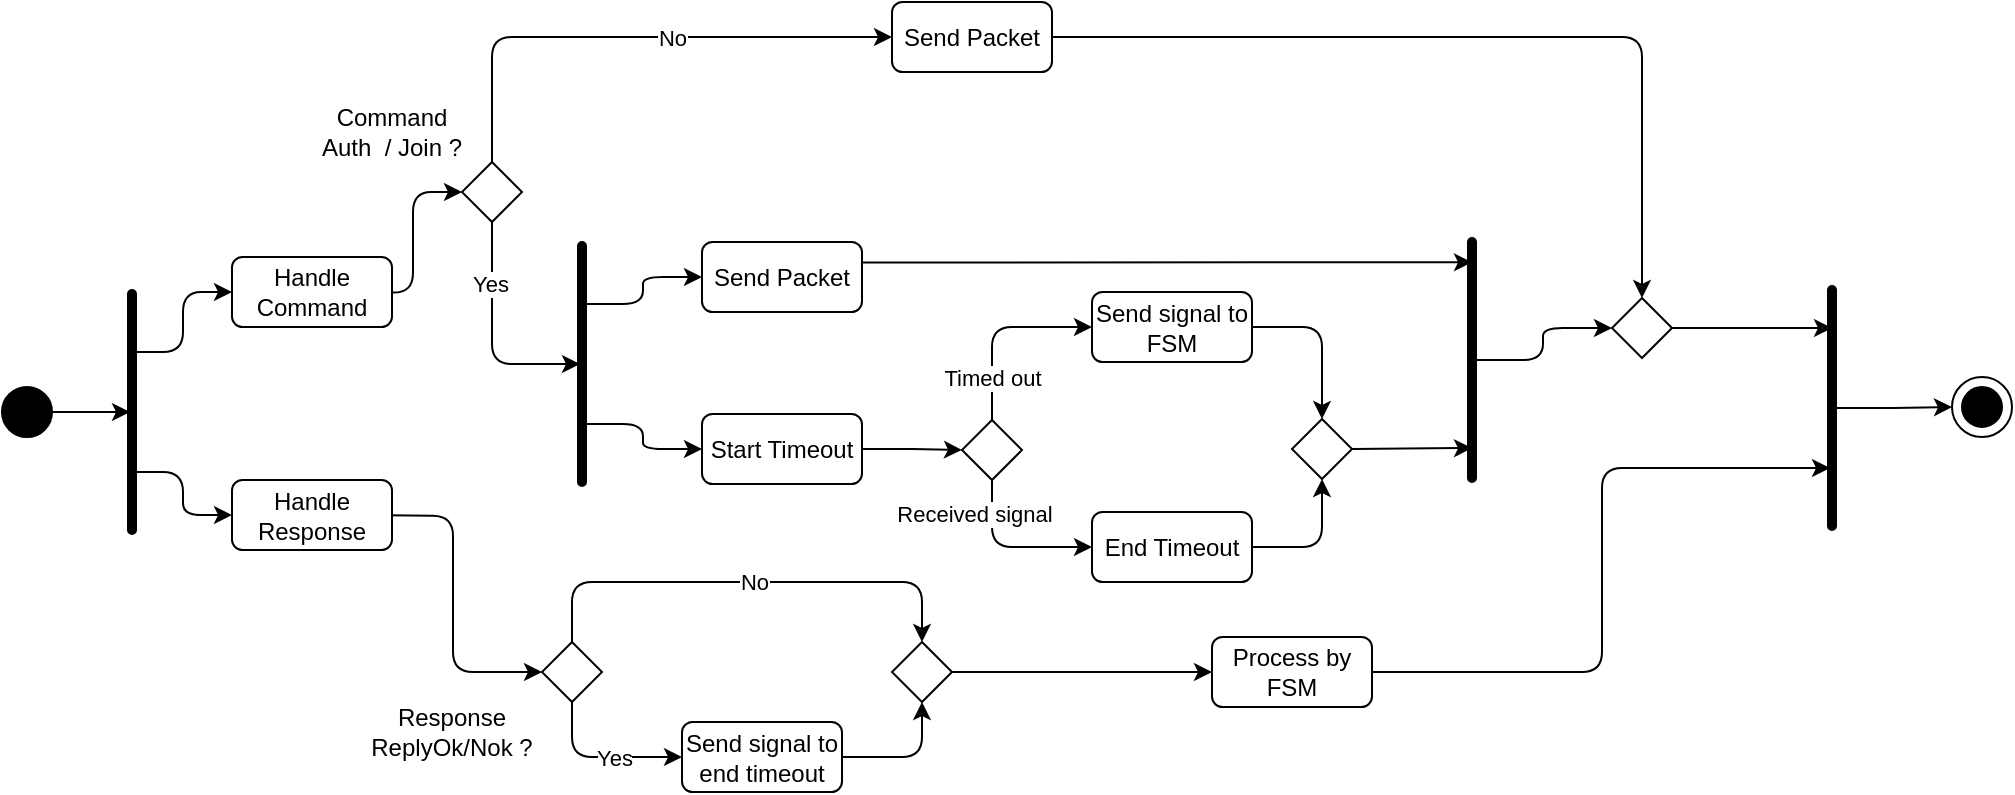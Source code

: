 <mxfile version="26.2.13">
  <diagram name="Page-1" id="Db3uLFNYWLxjRs0IxsFi">
    <mxGraphModel dx="1044" dy="1708" grid="1" gridSize="10" guides="1" tooltips="1" connect="1" arrows="1" fold="1" page="1" pageScale="1" pageWidth="850" pageHeight="1100" math="0" shadow="0">
      <root>
        <mxCell id="0" />
        <mxCell id="1" parent="0" />
        <mxCell id="4-HIXqGWywYoXH_22afx-30" style="edgeStyle=orthogonalEdgeStyle;rounded=1;orthogonalLoop=1;jettySize=auto;html=1;exitX=0.75;exitY=1;exitDx=0;exitDy=0;entryX=0;entryY=0.5;entryDx=0;entryDy=0;curved=0;" parent="1" source="4-HIXqGWywYoXH_22afx-22" target="4-HIXqGWywYoXH_22afx-26" edge="1">
          <mxGeometry relative="1" as="geometry" />
        </mxCell>
        <mxCell id="4-HIXqGWywYoXH_22afx-31" style="edgeStyle=orthogonalEdgeStyle;rounded=1;orthogonalLoop=1;jettySize=auto;html=1;exitX=0.25;exitY=1;exitDx=0;exitDy=0;entryX=0;entryY=0.5;entryDx=0;entryDy=0;curved=0;" parent="1" source="4-HIXqGWywYoXH_22afx-22" target="4-HIXqGWywYoXH_22afx-27" edge="1">
          <mxGeometry relative="1" as="geometry" />
        </mxCell>
        <mxCell id="4-HIXqGWywYoXH_22afx-22" value="" style="rounded=1;whiteSpace=wrap;html=1;fillColor=#000000;strokeWidth=3;perimeterSpacing=0;arcSize=50;rotation=-90;" parent="1" vertex="1">
          <mxGeometry x="90" y="-96" width="120" height="2" as="geometry" />
        </mxCell>
        <mxCell id="OVjrjm0DGqNcUa_zHmCY-21" style="edgeStyle=orthogonalEdgeStyle;rounded=1;orthogonalLoop=1;jettySize=auto;html=1;entryX=0;entryY=0.5;entryDx=0;entryDy=0;curved=0;" parent="1" target="OVjrjm0DGqNcUa_zHmCY-20" edge="1">
          <mxGeometry relative="1" as="geometry">
            <mxPoint x="265" y="-155" as="sourcePoint" />
          </mxGeometry>
        </mxCell>
        <mxCell id="4-HIXqGWywYoXH_22afx-26" value="Handle Command" style="rounded=1;whiteSpace=wrap;html=1;" parent="1" vertex="1">
          <mxGeometry x="200" y="-172.5" width="80" height="35" as="geometry" />
        </mxCell>
        <mxCell id="OVjrjm0DGqNcUa_zHmCY-18" style="edgeStyle=orthogonalEdgeStyle;rounded=1;orthogonalLoop=1;jettySize=auto;html=1;exitX=1;exitY=0.5;exitDx=0;exitDy=0;entryX=0;entryY=0.5;entryDx=0;entryDy=0;curved=0;" parent="1" target="OVjrjm0DGqNcUa_zHmCY-35" edge="1">
          <mxGeometry relative="1" as="geometry">
            <mxPoint x="315" y="15" as="targetPoint" />
            <mxPoint x="265" y="-43.5" as="sourcePoint" />
          </mxGeometry>
        </mxCell>
        <mxCell id="4-HIXqGWywYoXH_22afx-27" value="Handle Response" style="rounded=1;whiteSpace=wrap;html=1;" parent="1" vertex="1">
          <mxGeometry x="200" y="-61" width="80" height="35" as="geometry" />
        </mxCell>
        <mxCell id="4-HIXqGWywYoXH_22afx-99" value="" style="ellipse;whiteSpace=wrap;html=1;aspect=fixed;" parent="1" vertex="1">
          <mxGeometry x="1060" y="-112.5" width="30" height="30" as="geometry" />
        </mxCell>
        <mxCell id="4-HIXqGWywYoXH_22afx-102" value="" style="ellipse;whiteSpace=wrap;html=1;aspect=fixed;fillColor=#000000;" parent="1" vertex="1">
          <mxGeometry x="1065" y="-107.5" width="20" height="20" as="geometry" />
        </mxCell>
        <mxCell id="OVjrjm0DGqNcUa_zHmCY-17" style="edgeStyle=orthogonalEdgeStyle;rounded=0;orthogonalLoop=1;jettySize=auto;html=1;exitX=1;exitY=0.5;exitDx=0;exitDy=0;entryX=0.5;entryY=0;entryDx=0;entryDy=0;" parent="1" source="OVjrjm0DGqNcUa_zHmCY-16" target="4-HIXqGWywYoXH_22afx-22" edge="1">
          <mxGeometry relative="1" as="geometry" />
        </mxCell>
        <mxCell id="OVjrjm0DGqNcUa_zHmCY-16" value="" style="ellipse;whiteSpace=wrap;html=1;aspect=fixed;fillColor=#000000;" parent="1" vertex="1">
          <mxGeometry x="85" y="-107.5" width="25" height="25" as="geometry" />
        </mxCell>
        <mxCell id="OVjrjm0DGqNcUa_zHmCY-27" style="edgeStyle=orthogonalEdgeStyle;rounded=1;orthogonalLoop=1;jettySize=auto;html=1;exitX=0.5;exitY=1;exitDx=0;exitDy=0;entryX=0.5;entryY=0;entryDx=0;entryDy=0;curved=0;" parent="1" source="OVjrjm0DGqNcUa_zHmCY-20" target="OVjrjm0DGqNcUa_zHmCY-26" edge="1">
          <mxGeometry relative="1" as="geometry" />
        </mxCell>
        <mxCell id="ziIvzrna1iCuSmD4qURE-4" value="Yes" style="edgeLabel;html=1;align=center;verticalAlign=middle;resizable=0;points=[];" vertex="1" connectable="0" parent="OVjrjm0DGqNcUa_zHmCY-27">
          <mxGeometry x="-0.468" y="-1" relative="1" as="geometry">
            <mxPoint as="offset" />
          </mxGeometry>
        </mxCell>
        <mxCell id="OVjrjm0DGqNcUa_zHmCY-50" style="edgeStyle=orthogonalEdgeStyle;rounded=1;orthogonalLoop=1;jettySize=auto;html=1;exitX=0.5;exitY=0;exitDx=0;exitDy=0;entryX=0;entryY=0.5;entryDx=0;entryDy=0;curved=0;" parent="1" source="OVjrjm0DGqNcUa_zHmCY-20" target="OVjrjm0DGqNcUa_zHmCY-51" edge="1">
          <mxGeometry relative="1" as="geometry">
            <mxPoint x="455" y="-250" as="targetPoint" />
          </mxGeometry>
        </mxCell>
        <mxCell id="ziIvzrna1iCuSmD4qURE-3" value="No" style="edgeLabel;html=1;align=center;verticalAlign=middle;resizable=0;points=[];" vertex="1" connectable="0" parent="OVjrjm0DGqNcUa_zHmCY-50">
          <mxGeometry x="0.163" y="3" relative="1" as="geometry">
            <mxPoint y="3" as="offset" />
          </mxGeometry>
        </mxCell>
        <mxCell id="OVjrjm0DGqNcUa_zHmCY-20" value="" style="rhombus;whiteSpace=wrap;html=1;" parent="1" vertex="1">
          <mxGeometry x="315" y="-220" width="30" height="30" as="geometry" />
        </mxCell>
        <mxCell id="OVjrjm0DGqNcUa_zHmCY-39" style="edgeStyle=orthogonalEdgeStyle;rounded=0;orthogonalLoop=1;jettySize=auto;html=1;exitX=1;exitY=0.5;exitDx=0;exitDy=0;entryX=0;entryY=0.5;entryDx=0;entryDy=0;" parent="1" source="OVjrjm0DGqNcUa_zHmCY-22" target="OVjrjm0DGqNcUa_zHmCY-38" edge="1">
          <mxGeometry relative="1" as="geometry" />
        </mxCell>
        <mxCell id="OVjrjm0DGqNcUa_zHmCY-22" value="Start Timeout" style="rounded=1;whiteSpace=wrap;html=1;" parent="1" vertex="1">
          <mxGeometry x="435" y="-94" width="80" height="35" as="geometry" />
        </mxCell>
        <mxCell id="OVjrjm0DGqNcUa_zHmCY-23" value="Command Auth&amp;nbsp; / Join ?" style="text;html=1;align=center;verticalAlign=middle;whiteSpace=wrap;rounded=0;" parent="1" vertex="1">
          <mxGeometry x="240" y="-250" width="80" height="30" as="geometry" />
        </mxCell>
        <mxCell id="OVjrjm0DGqNcUa_zHmCY-30" style="edgeStyle=orthogonalEdgeStyle;rounded=1;orthogonalLoop=1;jettySize=auto;html=1;exitX=0.25;exitY=1;exitDx=0;exitDy=0;entryX=0;entryY=0.5;entryDx=0;entryDy=0;curved=0;" parent="1" source="OVjrjm0DGqNcUa_zHmCY-26" target="OVjrjm0DGqNcUa_zHmCY-22" edge="1">
          <mxGeometry relative="1" as="geometry" />
        </mxCell>
        <mxCell id="OVjrjm0DGqNcUa_zHmCY-32" style="edgeStyle=orthogonalEdgeStyle;rounded=1;orthogonalLoop=1;jettySize=auto;html=1;exitX=0.75;exitY=1;exitDx=0;exitDy=0;entryX=0;entryY=0.5;entryDx=0;entryDy=0;curved=0;" parent="1" source="OVjrjm0DGqNcUa_zHmCY-26" target="OVjrjm0DGqNcUa_zHmCY-31" edge="1">
          <mxGeometry relative="1" as="geometry" />
        </mxCell>
        <mxCell id="OVjrjm0DGqNcUa_zHmCY-26" value="" style="rounded=1;whiteSpace=wrap;html=1;fillColor=#000000;strokeWidth=3;perimeterSpacing=0;arcSize=50;rotation=-90;" parent="1" vertex="1">
          <mxGeometry x="315" y="-120" width="120" height="2" as="geometry" />
        </mxCell>
        <mxCell id="OVjrjm0DGqNcUa_zHmCY-63" style="edgeStyle=orthogonalEdgeStyle;rounded=0;orthogonalLoop=1;jettySize=auto;html=1;exitX=1;exitY=0.5;exitDx=0;exitDy=0;entryX=0.907;entryY=0.5;entryDx=0;entryDy=0;entryPerimeter=0;" parent="1" source="OVjrjm0DGqNcUa_zHmCY-31" target="OVjrjm0DGqNcUa_zHmCY-62" edge="1">
          <mxGeometry relative="1" as="geometry">
            <Array as="points">
              <mxPoint x="515" y="-170" />
            </Array>
          </mxGeometry>
        </mxCell>
        <mxCell id="OVjrjm0DGqNcUa_zHmCY-31" value="Send Packet" style="rounded=1;whiteSpace=wrap;html=1;" parent="1" vertex="1">
          <mxGeometry x="435" y="-180" width="80" height="35" as="geometry" />
        </mxCell>
        <mxCell id="OVjrjm0DGqNcUa_zHmCY-44" style="edgeStyle=orthogonalEdgeStyle;rounded=1;orthogonalLoop=1;jettySize=auto;html=1;exitX=0.5;exitY=0;exitDx=0;exitDy=0;entryX=0.5;entryY=0;entryDx=0;entryDy=0;curved=0;" parent="1" source="OVjrjm0DGqNcUa_zHmCY-35" target="OVjrjm0DGqNcUa_zHmCY-43" edge="1">
          <mxGeometry relative="1" as="geometry">
            <Array as="points">
              <mxPoint x="370" y="-10" />
              <mxPoint x="545" y="-10" />
            </Array>
          </mxGeometry>
        </mxCell>
        <mxCell id="ziIvzrna1iCuSmD4qURE-2" value="No" style="edgeLabel;html=1;align=center;verticalAlign=middle;resizable=0;points=[];" vertex="1" connectable="0" parent="OVjrjm0DGqNcUa_zHmCY-44">
          <mxGeometry x="-0.188" y="1" relative="1" as="geometry">
            <mxPoint x="25" y="1" as="offset" />
          </mxGeometry>
        </mxCell>
        <mxCell id="OVjrjm0DGqNcUa_zHmCY-45" style="edgeStyle=orthogonalEdgeStyle;rounded=1;orthogonalLoop=1;jettySize=auto;html=1;exitX=0.5;exitY=1;exitDx=0;exitDy=0;entryX=0;entryY=0.5;entryDx=0;entryDy=0;curved=0;" parent="1" source="OVjrjm0DGqNcUa_zHmCY-35" target="OVjrjm0DGqNcUa_zHmCY-41" edge="1">
          <mxGeometry relative="1" as="geometry" />
        </mxCell>
        <mxCell id="ziIvzrna1iCuSmD4qURE-1" value="Yes" style="edgeLabel;html=1;align=center;verticalAlign=middle;resizable=0;points=[];" vertex="1" connectable="0" parent="OVjrjm0DGqNcUa_zHmCY-45">
          <mxGeometry x="-0.277" y="3" relative="1" as="geometry">
            <mxPoint x="18" y="3" as="offset" />
          </mxGeometry>
        </mxCell>
        <mxCell id="OVjrjm0DGqNcUa_zHmCY-35" value="" style="rhombus;whiteSpace=wrap;html=1;" parent="1" vertex="1">
          <mxGeometry x="355" y="20" width="30" height="30" as="geometry" />
        </mxCell>
        <mxCell id="OVjrjm0DGqNcUa_zHmCY-36" value="Response ReplyOk/Nok ?" style="text;html=1;align=center;verticalAlign=middle;whiteSpace=wrap;rounded=0;" parent="1" vertex="1">
          <mxGeometry x="265" y="50" width="90" height="30" as="geometry" />
        </mxCell>
        <mxCell id="OVjrjm0DGqNcUa_zHmCY-54" style="edgeStyle=orthogonalEdgeStyle;rounded=1;orthogonalLoop=1;jettySize=auto;html=1;exitX=0.5;exitY=0;exitDx=0;exitDy=0;entryX=0;entryY=0.5;entryDx=0;entryDy=0;curved=0;" parent="1" source="OVjrjm0DGqNcUa_zHmCY-38" target="OVjrjm0DGqNcUa_zHmCY-56" edge="1">
          <mxGeometry relative="1" as="geometry">
            <mxPoint x="610" y="-150" as="targetPoint" />
          </mxGeometry>
        </mxCell>
        <mxCell id="OVjrjm0DGqNcUa_zHmCY-55" value="Timed out" style="edgeLabel;html=1;align=center;verticalAlign=middle;resizable=0;points=[];" parent="OVjrjm0DGqNcUa_zHmCY-54" vertex="1" connectable="0">
          <mxGeometry x="-0.146" y="-2" relative="1" as="geometry">
            <mxPoint x="-2" y="20" as="offset" />
          </mxGeometry>
        </mxCell>
        <mxCell id="OVjrjm0DGqNcUa_zHmCY-38" value="" style="rhombus;whiteSpace=wrap;html=1;" parent="1" vertex="1">
          <mxGeometry x="565" y="-91" width="30" height="30" as="geometry" />
        </mxCell>
        <mxCell id="OVjrjm0DGqNcUa_zHmCY-46" style="edgeStyle=orthogonalEdgeStyle;rounded=1;orthogonalLoop=1;jettySize=auto;html=1;exitX=1;exitY=0.5;exitDx=0;exitDy=0;entryX=0.5;entryY=1;entryDx=0;entryDy=0;curved=0;" parent="1" source="OVjrjm0DGqNcUa_zHmCY-41" target="OVjrjm0DGqNcUa_zHmCY-43" edge="1">
          <mxGeometry relative="1" as="geometry" />
        </mxCell>
        <mxCell id="OVjrjm0DGqNcUa_zHmCY-41" value="Send signal to end timeout" style="rounded=1;whiteSpace=wrap;html=1;" parent="1" vertex="1">
          <mxGeometry x="425" y="60" width="80" height="35" as="geometry" />
        </mxCell>
        <mxCell id="OVjrjm0DGqNcUa_zHmCY-76" style="edgeStyle=orthogonalEdgeStyle;rounded=1;orthogonalLoop=1;jettySize=auto;html=1;exitX=1;exitY=0.5;exitDx=0;exitDy=0;entryX=0.25;entryY=0;entryDx=0;entryDy=0;curved=0;" parent="1" source="OVjrjm0DGqNcUa_zHmCY-42" target="OVjrjm0DGqNcUa_zHmCY-78" edge="1">
          <mxGeometry relative="1" as="geometry">
            <mxPoint x="960" y="-50" as="targetPoint" />
            <Array as="points">
              <mxPoint x="885" y="35" />
              <mxPoint x="885" y="-67" />
            </Array>
          </mxGeometry>
        </mxCell>
        <mxCell id="OVjrjm0DGqNcUa_zHmCY-42" value="Process by FSM" style="rounded=1;whiteSpace=wrap;html=1;" parent="1" vertex="1">
          <mxGeometry x="690" y="17.5" width="80" height="35" as="geometry" />
        </mxCell>
        <mxCell id="OVjrjm0DGqNcUa_zHmCY-48" style="edgeStyle=orthogonalEdgeStyle;rounded=0;orthogonalLoop=1;jettySize=auto;html=1;exitX=1;exitY=0.5;exitDx=0;exitDy=0;entryX=0;entryY=0.5;entryDx=0;entryDy=0;" parent="1" source="OVjrjm0DGqNcUa_zHmCY-43" target="OVjrjm0DGqNcUa_zHmCY-42" edge="1">
          <mxGeometry relative="1" as="geometry">
            <mxPoint x="580" y="35" as="targetPoint" />
          </mxGeometry>
        </mxCell>
        <mxCell id="OVjrjm0DGqNcUa_zHmCY-43" value="" style="rhombus;whiteSpace=wrap;html=1;" parent="1" vertex="1">
          <mxGeometry x="530" y="20" width="30" height="30" as="geometry" />
        </mxCell>
        <mxCell id="OVjrjm0DGqNcUa_zHmCY-75" style="edgeStyle=orthogonalEdgeStyle;rounded=1;orthogonalLoop=1;jettySize=auto;html=1;exitX=1;exitY=0.5;exitDx=0;exitDy=0;entryX=0.5;entryY=0;entryDx=0;entryDy=0;curved=0;" parent="1" source="OVjrjm0DGqNcUa_zHmCY-51" target="OVjrjm0DGqNcUa_zHmCY-73" edge="1">
          <mxGeometry relative="1" as="geometry" />
        </mxCell>
        <mxCell id="OVjrjm0DGqNcUa_zHmCY-51" value="Send Packet" style="rounded=1;whiteSpace=wrap;html=1;" parent="1" vertex="1">
          <mxGeometry x="530" y="-300" width="80" height="35" as="geometry" />
        </mxCell>
        <mxCell id="OVjrjm0DGqNcUa_zHmCY-66" style="edgeStyle=orthogonalEdgeStyle;rounded=1;orthogonalLoop=1;jettySize=auto;html=1;exitX=1;exitY=0.5;exitDx=0;exitDy=0;entryX=0.5;entryY=0;entryDx=0;entryDy=0;curved=0;" parent="1" source="OVjrjm0DGqNcUa_zHmCY-56" target="OVjrjm0DGqNcUa_zHmCY-64" edge="1">
          <mxGeometry relative="1" as="geometry" />
        </mxCell>
        <mxCell id="OVjrjm0DGqNcUa_zHmCY-56" value="Send signal to FSM" style="rounded=1;whiteSpace=wrap;html=1;" parent="1" vertex="1">
          <mxGeometry x="630" y="-155" width="80" height="35" as="geometry" />
        </mxCell>
        <mxCell id="OVjrjm0DGqNcUa_zHmCY-60" value="" style="edgeStyle=orthogonalEdgeStyle;rounded=1;orthogonalLoop=1;jettySize=auto;html=1;exitX=0.5;exitY=1;exitDx=0;exitDy=0;entryX=0;entryY=0.5;entryDx=0;entryDy=0;curved=0;" parent="1" source="OVjrjm0DGqNcUa_zHmCY-38" target="OVjrjm0DGqNcUa_zHmCY-59" edge="1">
          <mxGeometry relative="1" as="geometry">
            <mxPoint x="680" y="-10" as="targetPoint" />
            <mxPoint x="580" y="-61" as="sourcePoint" />
          </mxGeometry>
        </mxCell>
        <mxCell id="OVjrjm0DGqNcUa_zHmCY-61" value="Received signal" style="edgeLabel;html=1;align=center;verticalAlign=middle;resizable=0;points=[];" parent="OVjrjm0DGqNcUa_zHmCY-60" vertex="1" connectable="0">
          <mxGeometry x="-0.127" y="-4" relative="1" as="geometry">
            <mxPoint x="-12" y="-21" as="offset" />
          </mxGeometry>
        </mxCell>
        <mxCell id="OVjrjm0DGqNcUa_zHmCY-67" style="edgeStyle=orthogonalEdgeStyle;rounded=1;orthogonalLoop=1;jettySize=auto;html=1;exitX=1;exitY=0.5;exitDx=0;exitDy=0;entryX=0.5;entryY=1;entryDx=0;entryDy=0;curved=0;" parent="1" source="OVjrjm0DGqNcUa_zHmCY-59" target="OVjrjm0DGqNcUa_zHmCY-64" edge="1">
          <mxGeometry relative="1" as="geometry" />
        </mxCell>
        <mxCell id="OVjrjm0DGqNcUa_zHmCY-59" value="End Timeout" style="rounded=1;whiteSpace=wrap;html=1;" parent="1" vertex="1">
          <mxGeometry x="630" y="-45" width="80" height="35" as="geometry" />
        </mxCell>
        <mxCell id="OVjrjm0DGqNcUa_zHmCY-74" style="edgeStyle=orthogonalEdgeStyle;rounded=1;orthogonalLoop=1;jettySize=auto;html=1;exitX=0.5;exitY=1;exitDx=0;exitDy=0;entryX=0;entryY=0.5;entryDx=0;entryDy=0;curved=0;" parent="1" source="OVjrjm0DGqNcUa_zHmCY-62" target="OVjrjm0DGqNcUa_zHmCY-73" edge="1">
          <mxGeometry relative="1" as="geometry" />
        </mxCell>
        <mxCell id="OVjrjm0DGqNcUa_zHmCY-62" value="" style="rounded=1;whiteSpace=wrap;html=1;fillColor=#000000;strokeWidth=3;perimeterSpacing=0;arcSize=50;rotation=-90;" parent="1" vertex="1">
          <mxGeometry x="760" y="-122" width="120" height="2" as="geometry" />
        </mxCell>
        <mxCell id="OVjrjm0DGqNcUa_zHmCY-64" value="" style="rhombus;whiteSpace=wrap;html=1;" parent="1" vertex="1">
          <mxGeometry x="730" y="-91.5" width="30" height="30" as="geometry" />
        </mxCell>
        <mxCell id="OVjrjm0DGqNcUa_zHmCY-72" style="edgeStyle=orthogonalEdgeStyle;rounded=0;orthogonalLoop=1;jettySize=auto;html=1;exitX=1;exitY=0.5;exitDx=0;exitDy=0;" parent="1" source="OVjrjm0DGqNcUa_zHmCY-64" edge="1">
          <mxGeometry relative="1" as="geometry">
            <mxPoint x="820" y="-77" as="targetPoint" />
          </mxGeometry>
        </mxCell>
        <mxCell id="OVjrjm0DGqNcUa_zHmCY-73" value="" style="rhombus;whiteSpace=wrap;html=1;" parent="1" vertex="1">
          <mxGeometry x="890" y="-152" width="30" height="30" as="geometry" />
        </mxCell>
        <mxCell id="OVjrjm0DGqNcUa_zHmCY-80" style="edgeStyle=orthogonalEdgeStyle;rounded=0;orthogonalLoop=1;jettySize=auto;html=1;exitX=0.5;exitY=1;exitDx=0;exitDy=0;entryX=0;entryY=0.5;entryDx=0;entryDy=0;" parent="1" source="OVjrjm0DGqNcUa_zHmCY-78" target="4-HIXqGWywYoXH_22afx-99" edge="1">
          <mxGeometry relative="1" as="geometry" />
        </mxCell>
        <mxCell id="OVjrjm0DGqNcUa_zHmCY-78" value="" style="rounded=1;whiteSpace=wrap;html=1;fillColor=#000000;strokeWidth=3;perimeterSpacing=0;arcSize=50;rotation=-90;" parent="1" vertex="1">
          <mxGeometry x="940" y="-98" width="120" height="2" as="geometry" />
        </mxCell>
        <mxCell id="OVjrjm0DGqNcUa_zHmCY-79" style="edgeStyle=orthogonalEdgeStyle;rounded=0;orthogonalLoop=1;jettySize=auto;html=1;exitX=1;exitY=0.5;exitDx=0;exitDy=0;entryX=0.833;entryY=0.5;entryDx=0;entryDy=0;entryPerimeter=0;" parent="1" source="OVjrjm0DGqNcUa_zHmCY-73" target="OVjrjm0DGqNcUa_zHmCY-78" edge="1">
          <mxGeometry relative="1" as="geometry" />
        </mxCell>
      </root>
    </mxGraphModel>
  </diagram>
</mxfile>

